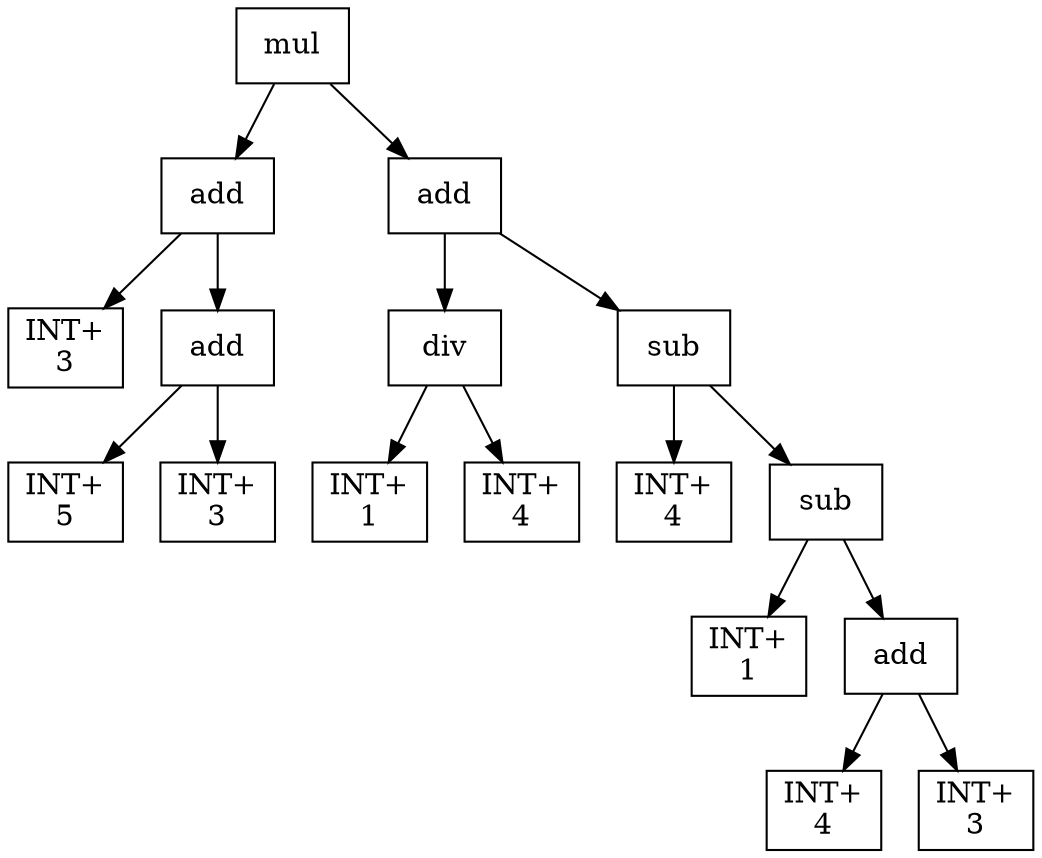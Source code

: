 digraph expr {
  node [shape=box];
  n1 [label="mul"];
  n2 [label="add"];
  n3 [label="INT+\n3"];
  n4 [label="add"];
  n5 [label="INT+\n5"];
  n6 [label="INT+\n3"];
  n4 -> n5;
  n4 -> n6;
  n2 -> n3;
  n2 -> n4;
  n7 [label="add"];
  n8 [label="div"];
  n9 [label="INT+\n1"];
  n10 [label="INT+\n4"];
  n8 -> n9;
  n8 -> n10;
  n11 [label="sub"];
  n12 [label="INT+\n4"];
  n13 [label="sub"];
  n14 [label="INT+\n1"];
  n15 [label="add"];
  n16 [label="INT+\n4"];
  n17 [label="INT+\n3"];
  n15 -> n16;
  n15 -> n17;
  n13 -> n14;
  n13 -> n15;
  n11 -> n12;
  n11 -> n13;
  n7 -> n8;
  n7 -> n11;
  n1 -> n2;
  n1 -> n7;
}